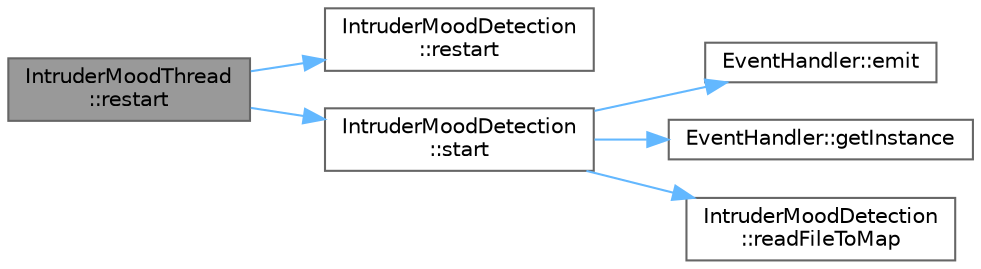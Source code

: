digraph "IntruderMoodThread::restart"
{
 // LATEX_PDF_SIZE
  bgcolor="transparent";
  edge [fontname=Helvetica,fontsize=10,labelfontname=Helvetica,labelfontsize=10];
  node [fontname=Helvetica,fontsize=10,shape=box,height=0.2,width=0.4];
  rankdir="LR";
  Node1 [label="IntruderMoodThread\l::restart",height=0.2,width=0.4,color="gray40", fillcolor="grey60", style="filled", fontcolor="black",tooltip=" "];
  Node1 -> Node2 [color="steelblue1",style="solid"];
  Node2 [label="IntruderMoodDetection\l::restart",height=0.2,width=0.4,color="grey40", fillcolor="white", style="filled",URL="$class_intruder_mood_detection.html#a64d7c2528c01013729ef4b3ec492bec6",tooltip=" "];
  Node1 -> Node3 [color="steelblue1",style="solid"];
  Node3 [label="IntruderMoodDetection\l::start",height=0.2,width=0.4,color="grey40", fillcolor="white", style="filled",URL="$class_intruder_mood_detection.html#acd6daec24bb0d856325a912a92936a93",tooltip=" "];
  Node3 -> Node4 [color="steelblue1",style="solid"];
  Node4 [label="EventHandler::emit",height=0.2,width=0.4,color="grey40", fillcolor="white", style="filled",URL="$class_event_handler.html#a78ac6d7c899898fbb2c7b24117b272dd",tooltip=" "];
  Node3 -> Node5 [color="steelblue1",style="solid"];
  Node5 [label="EventHandler::getInstance",height=0.2,width=0.4,color="grey40", fillcolor="white", style="filled",URL="$class_event_handler.html#a54e992984633e36c76f7b62edfbf7604",tooltip=" "];
  Node3 -> Node6 [color="steelblue1",style="solid"];
  Node6 [label="IntruderMoodDetection\l::readFileToMap",height=0.2,width=0.4,color="grey40", fillcolor="white", style="filled",URL="$class_intruder_mood_detection.html#ad4ff8dcdfa8a083536e3317b2367eead",tooltip=" "];
}
